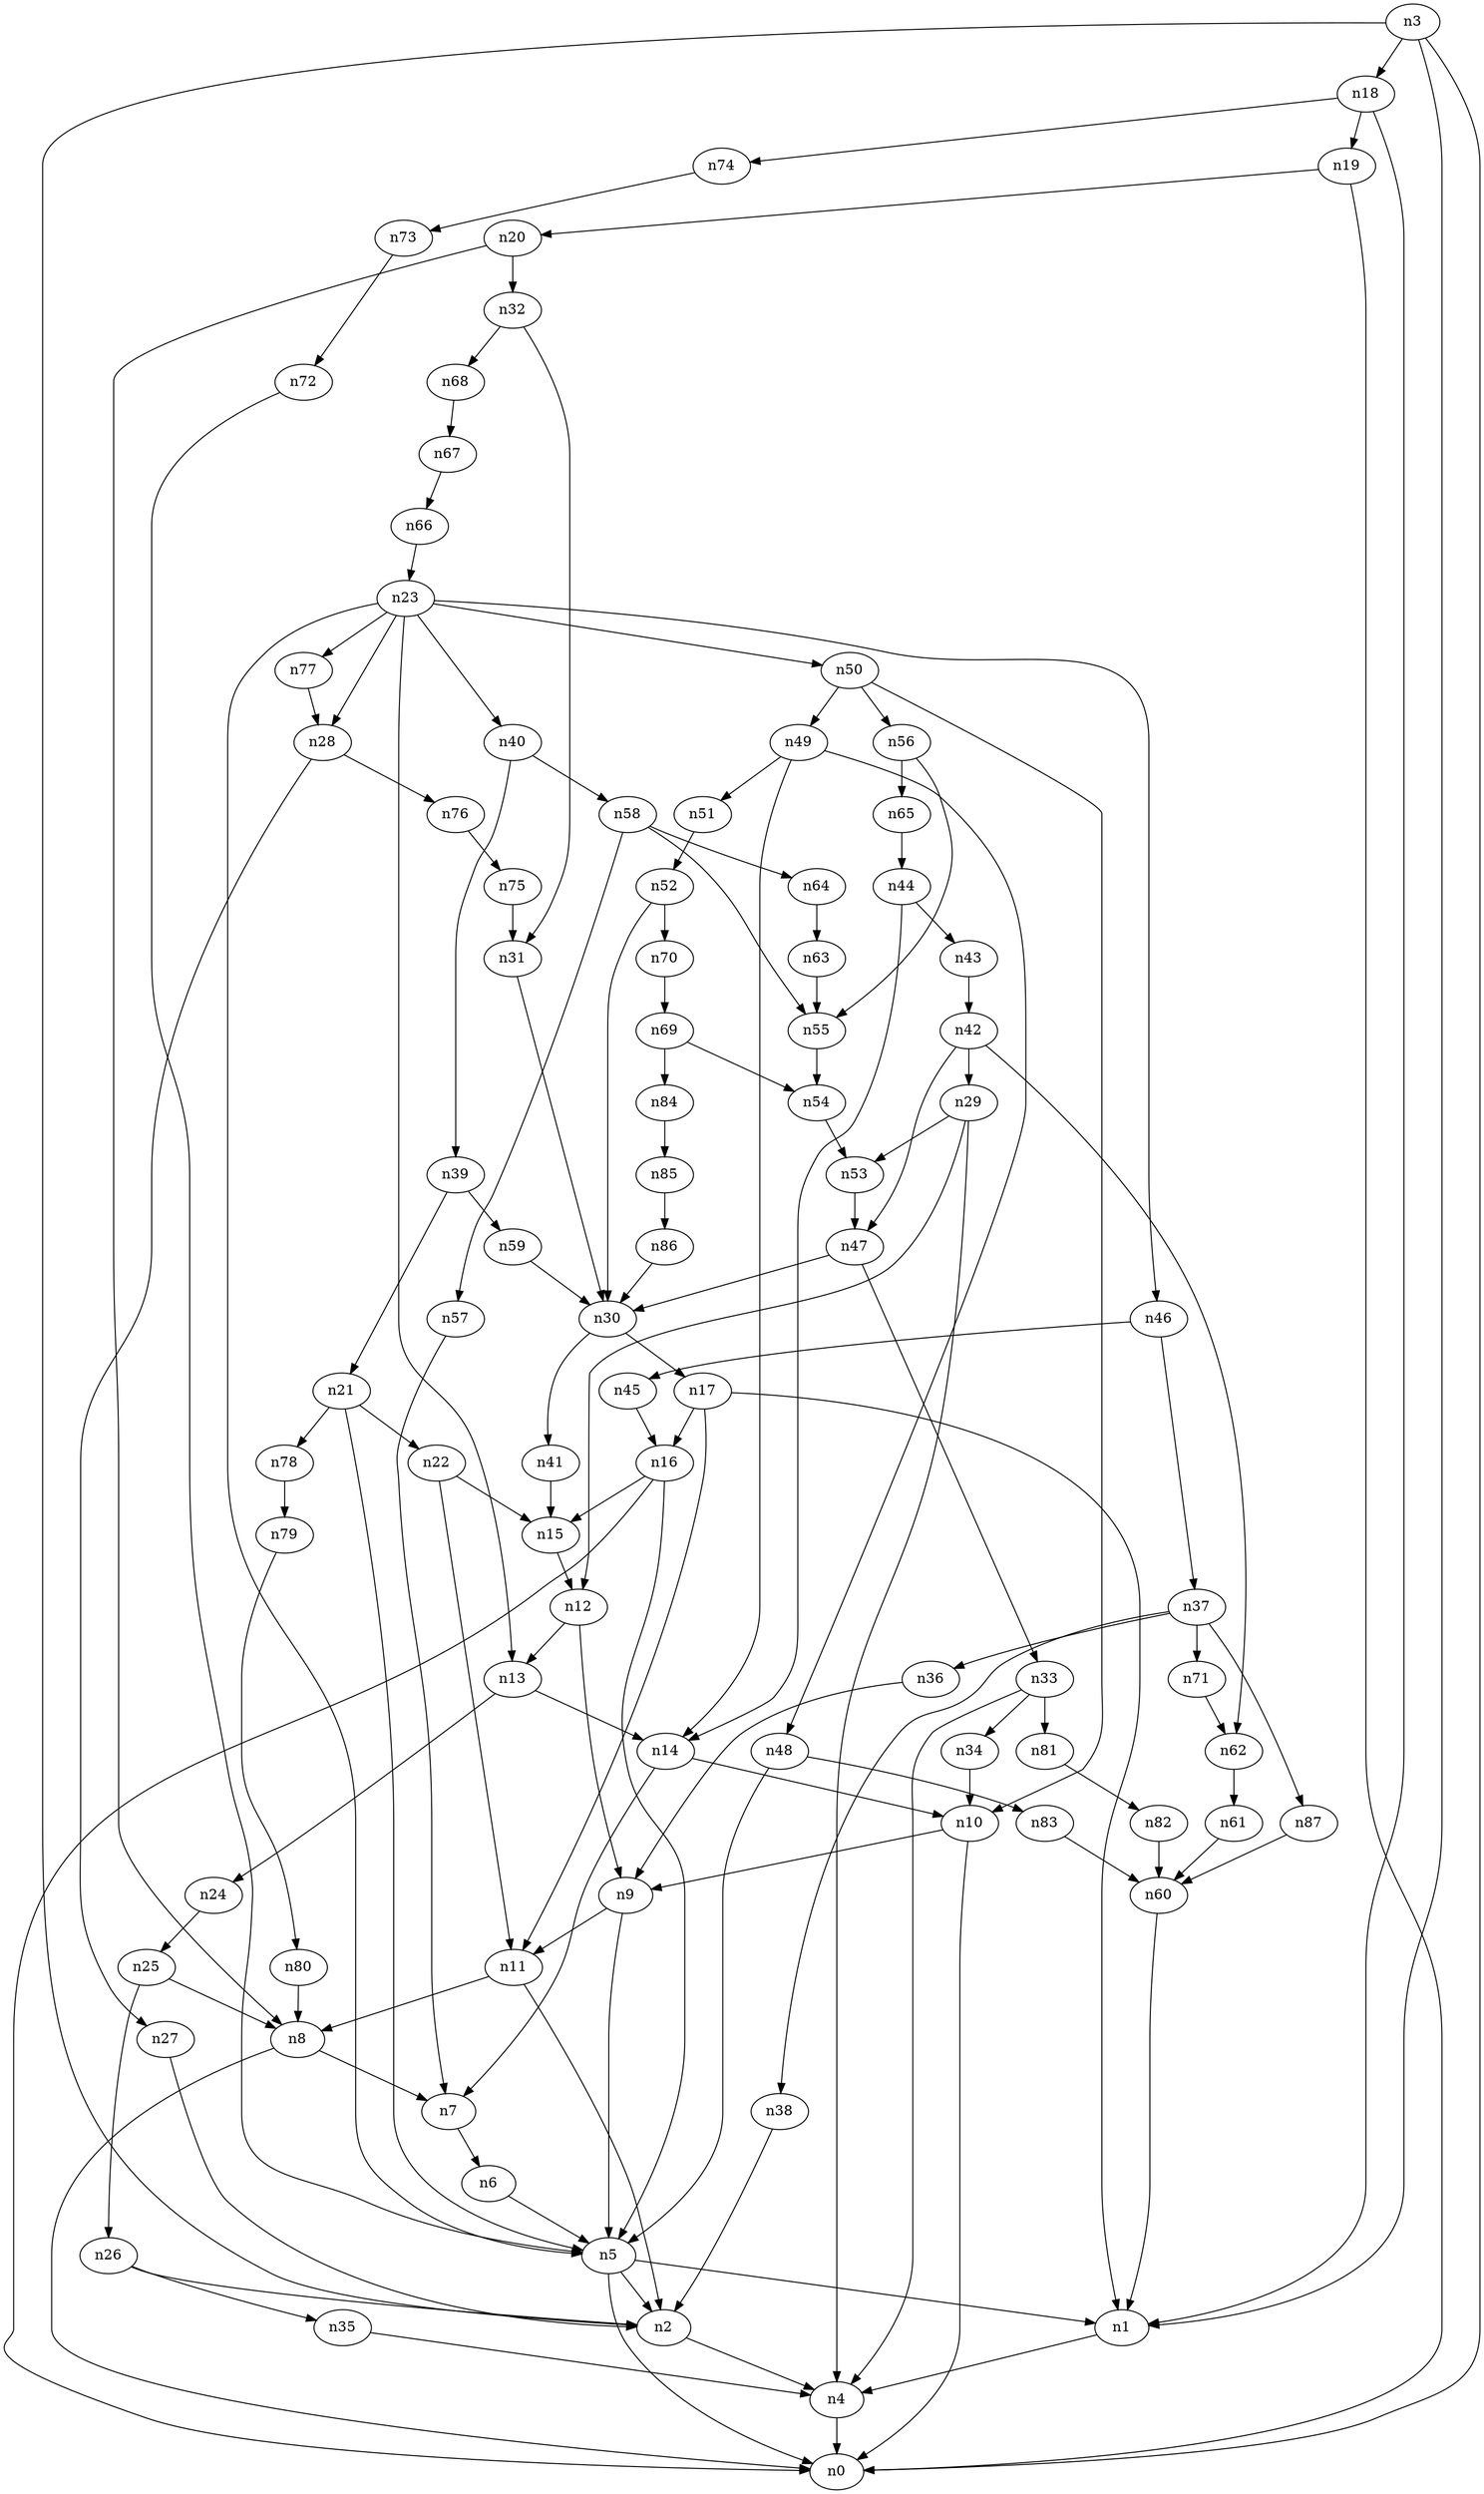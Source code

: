 digraph G {
	n1 -> n4	 [_graphml_id=e4];
	n2 -> n4	 [_graphml_id=e7];
	n3 -> n0	 [_graphml_id=e0];
	n3 -> n1	 [_graphml_id=e3];
	n3 -> n2	 [_graphml_id=e6];
	n3 -> n18	 [_graphml_id=e58];
	n4 -> n0	 [_graphml_id=e1];
	n5 -> n0	 [_graphml_id=e2];
	n5 -> n1	 [_graphml_id=e5];
	n5 -> n2	 [_graphml_id=e8];
	n6 -> n5	 [_graphml_id=e9];
	n7 -> n6	 [_graphml_id=e10];
	n8 -> n0	 [_graphml_id=e12];
	n8 -> n7	 [_graphml_id=e11];
	n9 -> n5	 [_graphml_id=e13];
	n9 -> n11	 [_graphml_id=e16];
	n10 -> n0	 [_graphml_id=e15];
	n10 -> n9	 [_graphml_id=e14];
	n11 -> n2	 [_graphml_id=e18];
	n11 -> n8	 [_graphml_id=e17];
	n12 -> n9	 [_graphml_id=e19];
	n12 -> n13	 [_graphml_id=e20];
	n13 -> n14	 [_graphml_id=e21];
	n13 -> n24	 [_graphml_id=e39];
	n14 -> n7	 [_graphml_id=e98];
	n14 -> n10	 [_graphml_id=e22];
	n15 -> n12	 [_graphml_id=e23];
	n16 -> n0	 [_graphml_id=e25];
	n16 -> n5	 [_graphml_id=e68];
	n16 -> n15	 [_graphml_id=e24];
	n17 -> n1	 [_graphml_id=e27];
	n17 -> n11	 [_graphml_id=e26];
	n17 -> n16	 [_graphml_id=e28];
	n18 -> n1	 [_graphml_id=e29];
	n18 -> n19	 [_graphml_id=e30];
	n18 -> n74	 [_graphml_id=e122];
	n19 -> n0	 [_graphml_id=e108];
	n19 -> n20	 [_graphml_id=e31];
	n20 -> n8	 [_graphml_id=e32];
	n20 -> n32	 [_graphml_id=e52];
	n21 -> n5	 [_graphml_id=e33];
	n21 -> n22	 [_graphml_id=e34];
	n21 -> n78	 [_graphml_id=e129];
	n22 -> n11	 [_graphml_id=e35];
	n22 -> n15	 [_graphml_id=e38];
	n23 -> n5	 [_graphml_id=e36];
	n23 -> n13	 [_graphml_id=e37];
	n23 -> n28	 [_graphml_id=e45];
	n23 -> n40	 [_graphml_id=e65];
	n23 -> n46	 [_graphml_id=e118];
	n23 -> n50	 [_graphml_id=e128];
	n23 -> n77	 [_graphml_id=e127];
	n24 -> n25	 [_graphml_id=e40];
	n25 -> n8	 [_graphml_id=e48];
	n25 -> n26	 [_graphml_id=e41];
	n26 -> n2	 [_graphml_id=e42];
	n26 -> n35	 [_graphml_id=e57];
	n27 -> n2	 [_graphml_id=e43];
	n28 -> n27	 [_graphml_id=e44];
	n28 -> n76	 [_graphml_id=e125];
	n29 -> n4	 [_graphml_id=e47];
	n29 -> n12	 [_graphml_id=e46];
	n29 -> n53	 [_graphml_id=e87];
	n30 -> n17	 [_graphml_id=e49];
	n30 -> n41	 [_graphml_id=e67];
	n31 -> n30	 [_graphml_id=e50];
	n32 -> n31	 [_graphml_id=e51];
	n32 -> n68	 [_graphml_id=e112];
	n33 -> n4	 [_graphml_id=e53];
	n33 -> n34	 [_graphml_id=e54];
	n33 -> n81	 [_graphml_id=e133];
	n34 -> n10	 [_graphml_id=e55];
	n35 -> n4	 [_graphml_id=e56];
	n36 -> n9	 [_graphml_id=e59];
	n37 -> n36	 [_graphml_id=e60];
	n37 -> n38	 [_graphml_id=e61];
	n37 -> n71	 [_graphml_id=e116];
	n37 -> n87	 [_graphml_id=e143];
	n38 -> n2	 [_graphml_id=e62];
	n39 -> n21	 [_graphml_id=e63];
	n39 -> n59	 [_graphml_id=e97];
	n40 -> n39	 [_graphml_id=e64];
	n40 -> n58	 [_graphml_id=e95];
	n41 -> n15	 [_graphml_id=e66];
	n42 -> n29	 [_graphml_id=e69];
	n42 -> n47	 [_graphml_id=e77];
	n42 -> n62	 [_graphml_id=e102];
	n43 -> n42	 [_graphml_id=e70];
	n44 -> n14	 [_graphml_id=e72];
	n44 -> n43	 [_graphml_id=e71];
	n45 -> n16	 [_graphml_id=e73];
	n46 -> n37	 [_graphml_id=e75];
	n46 -> n45	 [_graphml_id=e74];
	n47 -> n30	 [_graphml_id=e78];
	n47 -> n33	 [_graphml_id=e76];
	n48 -> n5	 [_graphml_id=e79];
	n48 -> n83	 [_graphml_id=e137];
	n49 -> n14	 [_graphml_id=e88];
	n49 -> n48	 [_graphml_id=e80];
	n49 -> n51	 [_graphml_id=e83];
	n50 -> n10	 [_graphml_id=e82];
	n50 -> n49	 [_graphml_id=e81];
	n50 -> n56	 [_graphml_id=e92];
	n51 -> n52	 [_graphml_id=e84];
	n52 -> n30	 [_graphml_id=e85];
	n52 -> n70	 [_graphml_id=e115];
	n53 -> n47	 [_graphml_id=e86];
	n54 -> n53	 [_graphml_id=e89];
	n55 -> n54	 [_graphml_id=e90];
	n56 -> n55	 [_graphml_id=e91];
	n56 -> n65	 [_graphml_id=e106];
	n57 -> n7	 [_graphml_id=e93];
	n58 -> n55	 [_graphml_id=e138];
	n58 -> n57	 [_graphml_id=e94];
	n58 -> n64	 [_graphml_id=e105];
	n59 -> n30	 [_graphml_id=e96];
	n60 -> n1	 [_graphml_id=e99];
	n61 -> n60	 [_graphml_id=e100];
	n62 -> n61	 [_graphml_id=e101];
	n63 -> n55	 [_graphml_id=e103];
	n64 -> n63	 [_graphml_id=e104];
	n65 -> n44	 [_graphml_id=e107];
	n66 -> n23	 [_graphml_id=e109];
	n67 -> n66	 [_graphml_id=e110];
	n68 -> n67	 [_graphml_id=e111];
	n69 -> n54	 [_graphml_id=e113];
	n69 -> n84	 [_graphml_id=e139];
	n70 -> n69	 [_graphml_id=e114];
	n71 -> n62	 [_graphml_id=e117];
	n72 -> n5	 [_graphml_id=e119];
	n73 -> n72	 [_graphml_id=e120];
	n74 -> n73	 [_graphml_id=e121];
	n75 -> n31	 [_graphml_id=e123];
	n76 -> n75	 [_graphml_id=e124];
	n77 -> n28	 [_graphml_id=e126];
	n78 -> n79	 [_graphml_id=e130];
	n79 -> n80	 [_graphml_id=e131];
	n80 -> n8	 [_graphml_id=e132];
	n81 -> n82	 [_graphml_id=e134];
	n82 -> n60	 [_graphml_id=e135];
	n83 -> n60	 [_graphml_id=e136];
	n84 -> n85	 [_graphml_id=e140];
	n85 -> n86	 [_graphml_id=e141];
	n86 -> n30	 [_graphml_id=e142];
	n87 -> n60	 [_graphml_id=e144];
}
